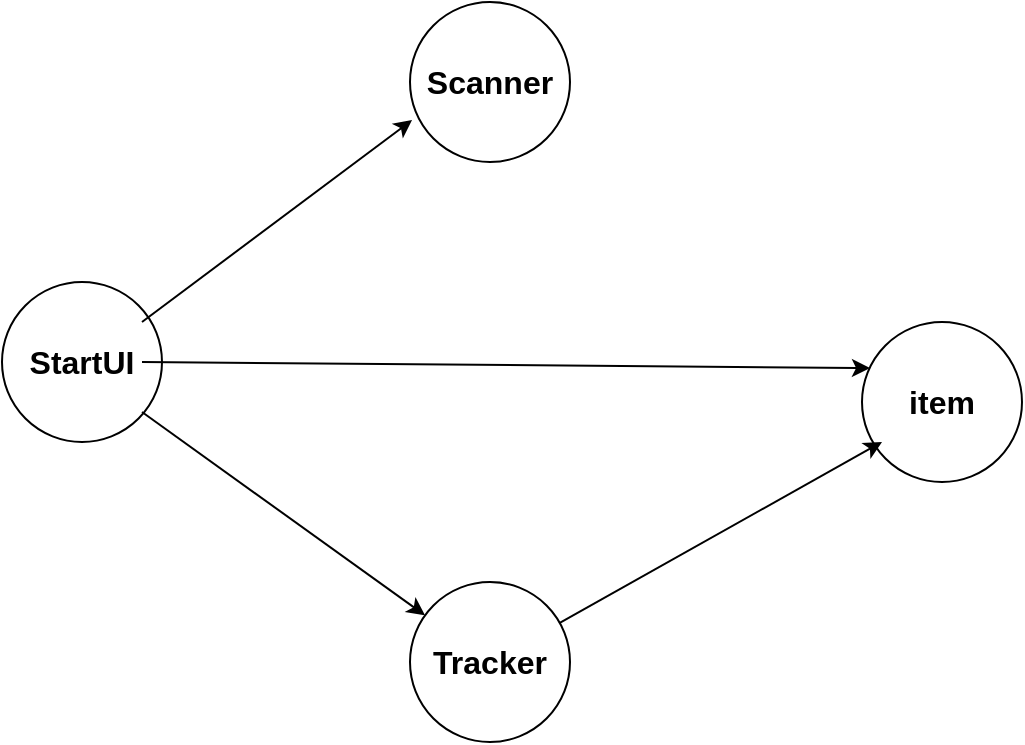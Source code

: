 <mxfile version="14.5.3" type="github">
  <diagram id="C5RBs43oDa-KdzZeNtuy" name="Page-1">
    <mxGraphModel dx="868" dy="482" grid="1" gridSize="10" guides="1" tooltips="1" connect="1" arrows="1" fold="1" page="1" pageScale="1" pageWidth="827" pageHeight="1169" math="0" shadow="0">
      <root>
        <mxCell id="WIyWlLk6GJQsqaUBKTNV-0" />
        <mxCell id="WIyWlLk6GJQsqaUBKTNV-1" parent="WIyWlLk6GJQsqaUBKTNV-0" />
        <mxCell id="6sB7FMl1BcBgy4cRxoEr-0" value="&lt;font size=&quot;3&quot;&gt;&lt;b&gt;Scanner&lt;/b&gt;&lt;/font&gt;" style="ellipse;whiteSpace=wrap;html=1;aspect=fixed;" vertex="1" parent="WIyWlLk6GJQsqaUBKTNV-1">
          <mxGeometry x="334" y="70" width="80" height="80" as="geometry" />
        </mxCell>
        <mxCell id="6sB7FMl1BcBgy4cRxoEr-2" value="&lt;font size=&quot;3&quot;&gt;&lt;b&gt;item&lt;/b&gt;&lt;/font&gt;" style="ellipse;whiteSpace=wrap;html=1;aspect=fixed;" vertex="1" parent="WIyWlLk6GJQsqaUBKTNV-1">
          <mxGeometry x="560" y="230" width="80" height="80" as="geometry" />
        </mxCell>
        <mxCell id="6sB7FMl1BcBgy4cRxoEr-3" value="&lt;font size=&quot;3&quot;&gt;&lt;b&gt;Tracker&lt;/b&gt;&lt;/font&gt;" style="ellipse;whiteSpace=wrap;html=1;aspect=fixed;" vertex="1" parent="WIyWlLk6GJQsqaUBKTNV-1">
          <mxGeometry x="334" y="360" width="80" height="80" as="geometry" />
        </mxCell>
        <mxCell id="6sB7FMl1BcBgy4cRxoEr-4" value="" style="endArrow=classic;html=1;" edge="1" parent="WIyWlLk6GJQsqaUBKTNV-1" source="6sB7FMl1BcBgy4cRxoEr-3">
          <mxGeometry width="50" height="50" relative="1" as="geometry">
            <mxPoint x="520" y="340" as="sourcePoint" />
            <mxPoint x="570" y="290" as="targetPoint" />
          </mxGeometry>
        </mxCell>
        <mxCell id="6sB7FMl1BcBgy4cRxoEr-5" value="&lt;font size=&quot;3&quot;&gt;&lt;b&gt;StartUI&lt;/b&gt;&lt;/font&gt;" style="ellipse;whiteSpace=wrap;html=1;aspect=fixed;" vertex="1" parent="WIyWlLk6GJQsqaUBKTNV-1">
          <mxGeometry x="130" y="210" width="80" height="80" as="geometry" />
        </mxCell>
        <mxCell id="6sB7FMl1BcBgy4cRxoEr-6" value="" style="endArrow=classic;html=1;entryX=0.013;entryY=0.738;entryDx=0;entryDy=0;entryPerimeter=0;" edge="1" parent="WIyWlLk6GJQsqaUBKTNV-1" target="6sB7FMl1BcBgy4cRxoEr-0">
          <mxGeometry width="50" height="50" relative="1" as="geometry">
            <mxPoint x="200" y="230" as="sourcePoint" />
            <mxPoint x="260" y="180" as="targetPoint" />
            <Array as="points" />
          </mxGeometry>
        </mxCell>
        <mxCell id="6sB7FMl1BcBgy4cRxoEr-8" value="" style="endArrow=classic;html=1;" edge="1" parent="WIyWlLk6GJQsqaUBKTNV-1" target="6sB7FMl1BcBgy4cRxoEr-3">
          <mxGeometry width="50" height="50" relative="1" as="geometry">
            <mxPoint x="200" y="275" as="sourcePoint" />
            <mxPoint x="250" y="225" as="targetPoint" />
          </mxGeometry>
        </mxCell>
        <mxCell id="6sB7FMl1BcBgy4cRxoEr-9" value="" style="endArrow=classic;html=1;entryX=0.05;entryY=0.288;entryDx=0;entryDy=0;entryPerimeter=0;" edge="1" parent="WIyWlLk6GJQsqaUBKTNV-1" target="6sB7FMl1BcBgy4cRxoEr-2">
          <mxGeometry width="50" height="50" relative="1" as="geometry">
            <mxPoint x="200" y="250" as="sourcePoint" />
            <mxPoint x="250" y="200" as="targetPoint" />
          </mxGeometry>
        </mxCell>
      </root>
    </mxGraphModel>
  </diagram>
</mxfile>
